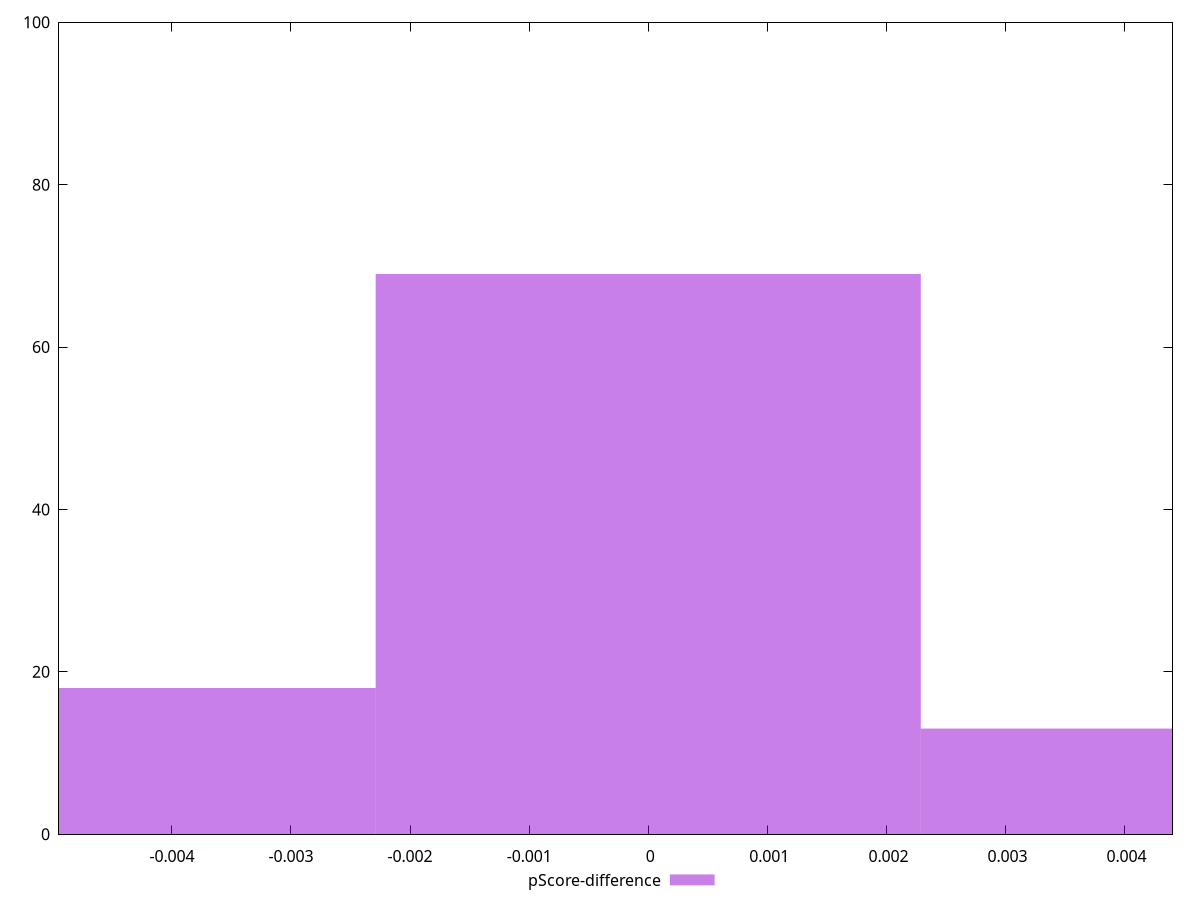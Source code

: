 reset

$pScoreDifference <<EOF
-0.004577572641683843 18
0.004577572641683843 13
0 69
EOF

set key outside below
set boxwidth 0.004577572641683843
set xrange [-0.0049480491845732555:0.004402433092654534]
set yrange [0:100]
set trange [0:100]
set style fill transparent solid 0.5 noborder
set terminal svg size 640, 490 enhanced background rgb 'white'
set output "report/report_00029_2021-02-24T13-36-40.390Z/total-blocking-time/samples/agenda/pScore-difference/histogram.svg"

plot $pScoreDifference title "pScore-difference" with boxes

reset

